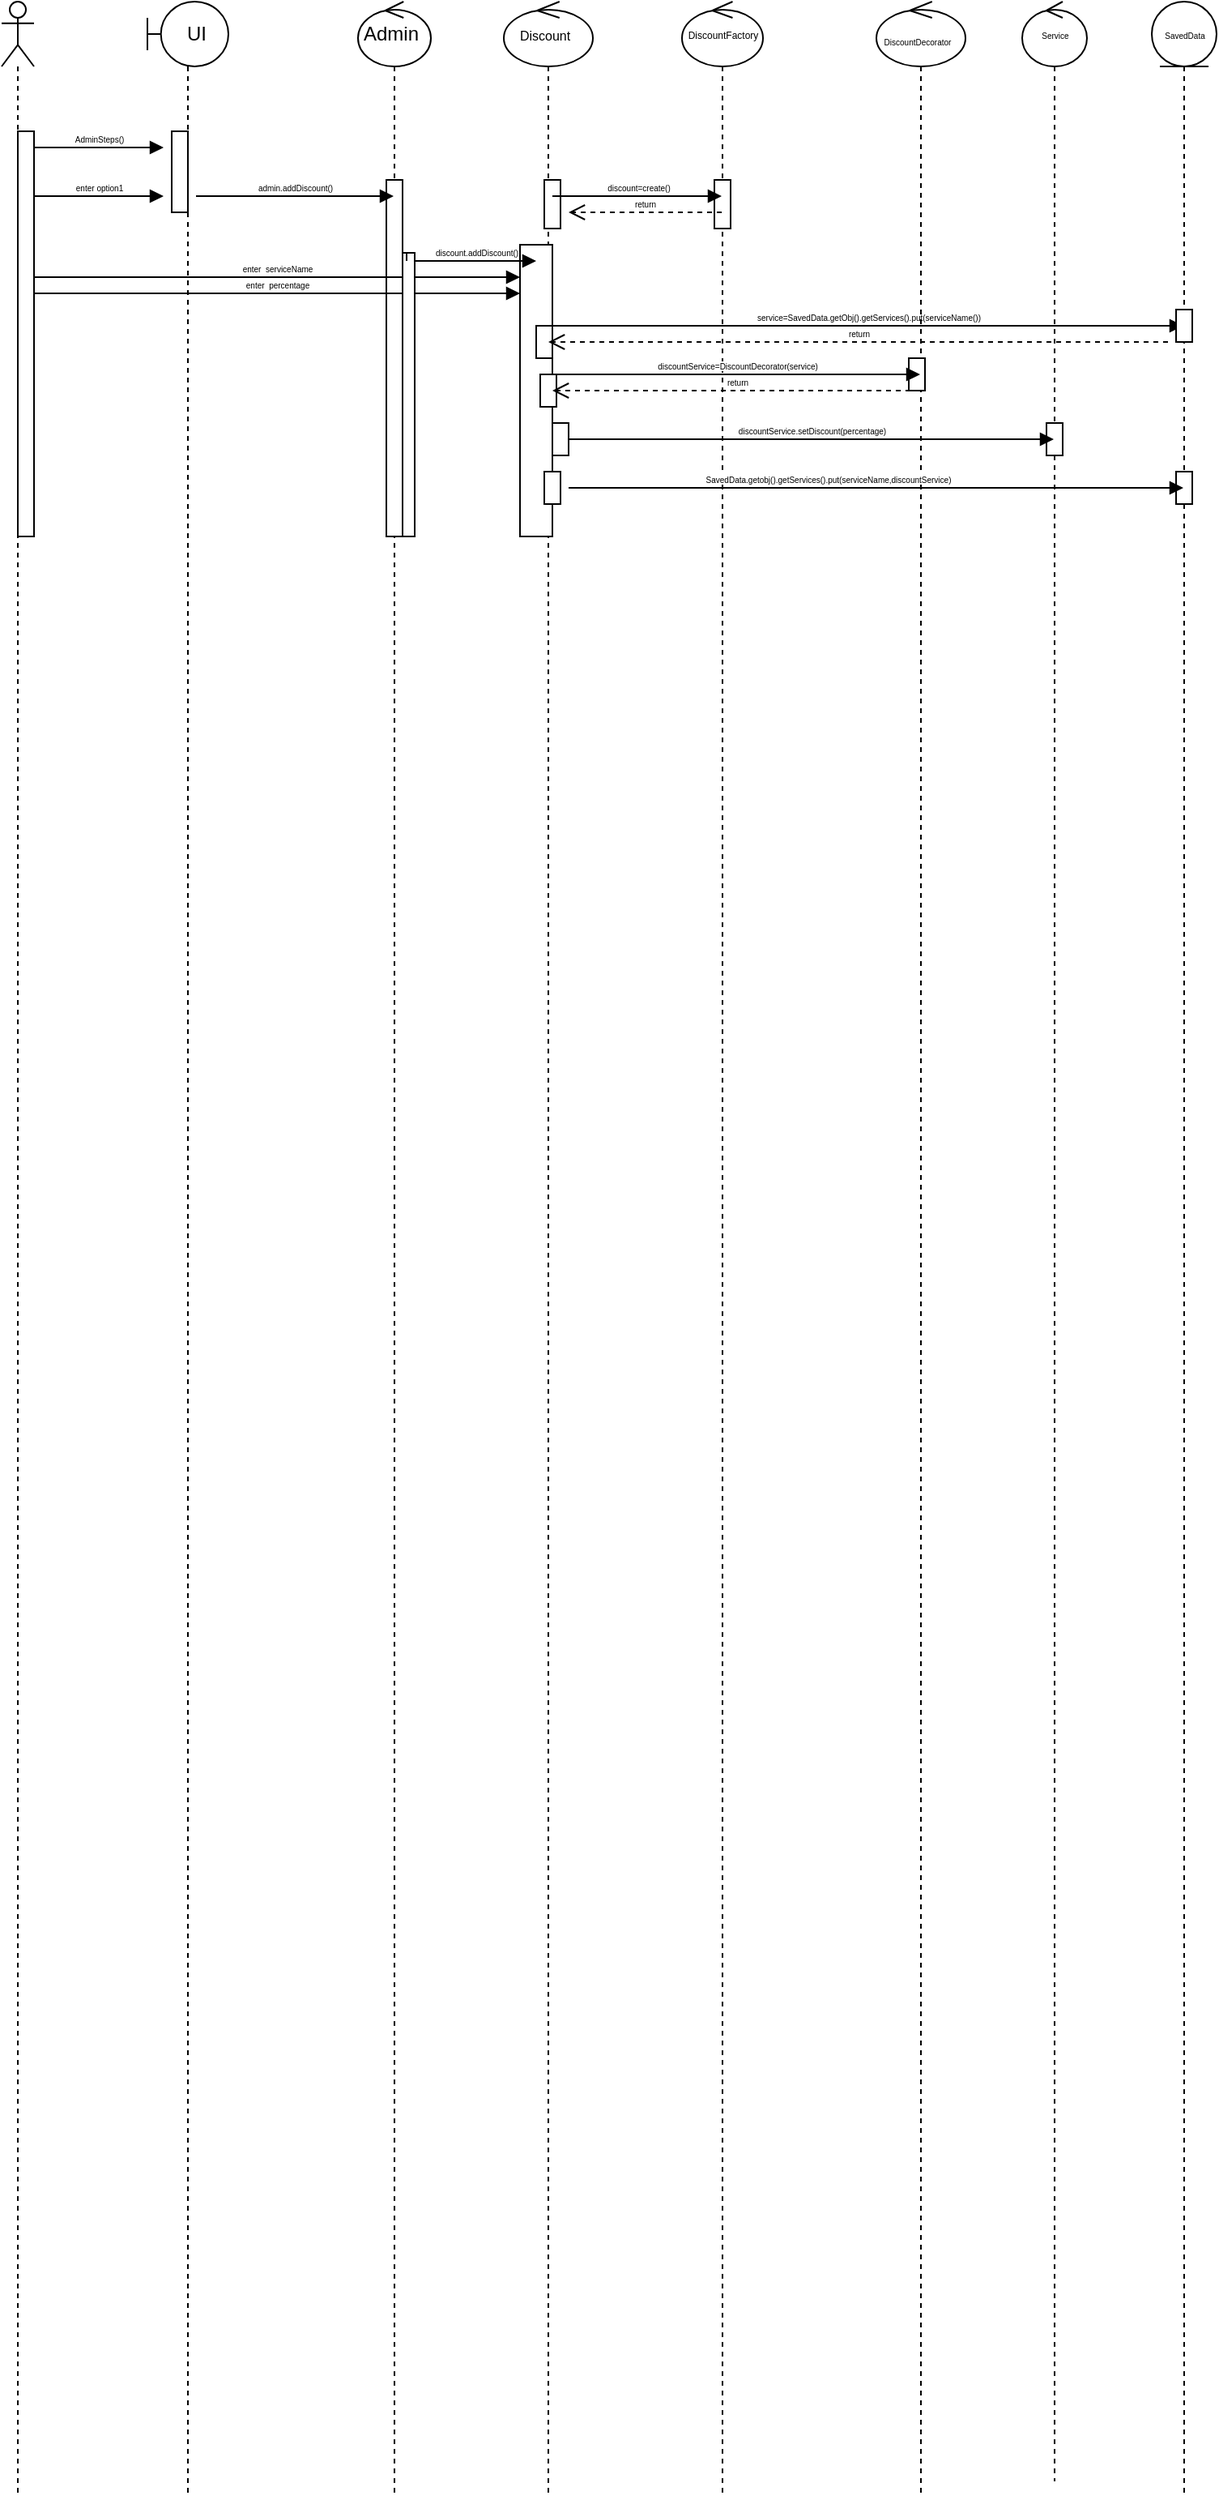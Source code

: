 <mxfile version="18.0.1" type="device"><diagram id="2ON0yIetBt0lisoH9jAU" name="Page-1"><mxGraphModel dx="1738" dy="1180" grid="1" gridSize="10" guides="1" tooltips="1" connect="1" arrows="1" fold="1" page="1" pageScale="1" pageWidth="850" pageHeight="1100" math="0" shadow="0"><root><mxCell id="0"/><mxCell id="1" parent="0"/><mxCell id="2uah2tXcJ-JXFd2VryJk-1" value="" style="shape=umlLifeline;participant=umlActor;perimeter=lifelinePerimeter;whiteSpace=wrap;html=1;container=1;collapsible=0;recursiveResize=0;verticalAlign=top;spacingTop=36;outlineConnect=0;" parent="1" vertex="1"><mxGeometry x="90" y="80" width="20" height="1540" as="geometry"/></mxCell><mxCell id="2uah2tXcJ-JXFd2VryJk-33" value="" style="html=1;points=[];perimeter=orthogonalPerimeter;fontSize=5;" parent="2uah2tXcJ-JXFd2VryJk-1" vertex="1"><mxGeometry x="10" y="80" width="10" height="250" as="geometry"/></mxCell><mxCell id="2uah2tXcJ-JXFd2VryJk-2" value="" style="shape=umlLifeline;participant=umlBoundary;perimeter=lifelinePerimeter;whiteSpace=wrap;html=1;container=1;collapsible=0;recursiveResize=0;verticalAlign=top;spacingTop=36;outlineConnect=0;" parent="1" vertex="1"><mxGeometry x="180" y="80" width="50" height="1540" as="geometry"/></mxCell><mxCell id="2uah2tXcJ-JXFd2VryJk-11" value="UI" style="text;html=1;align=center;verticalAlign=middle;resizable=0;points=[];autosize=1;strokeColor=none;fillColor=none;" parent="2uah2tXcJ-JXFd2VryJk-2" vertex="1"><mxGeometry x="15" y="10" width="30" height="20" as="geometry"/></mxCell><mxCell id="2uah2tXcJ-JXFd2VryJk-34" value="" style="html=1;points=[];perimeter=orthogonalPerimeter;fontSize=5;" parent="2uah2tXcJ-JXFd2VryJk-2" vertex="1"><mxGeometry x="15" y="80" width="10" height="50" as="geometry"/></mxCell><mxCell id="2uah2tXcJ-JXFd2VryJk-4" value="" style="shape=umlLifeline;participant=umlControl;perimeter=lifelinePerimeter;whiteSpace=wrap;html=1;container=1;collapsible=0;recursiveResize=0;verticalAlign=top;spacingTop=36;outlineConnect=0;" parent="1" vertex="1"><mxGeometry x="310" y="80" width="45" height="1540" as="geometry"/></mxCell><mxCell id="2uah2tXcJ-JXFd2VryJk-12" value="Admin" style="text;html=1;align=center;verticalAlign=middle;resizable=0;points=[];autosize=1;strokeColor=none;fillColor=none;" parent="2uah2tXcJ-JXFd2VryJk-4" vertex="1"><mxGeometry x="-5" y="10" width="50" height="20" as="geometry"/></mxCell><mxCell id="2uah2tXcJ-JXFd2VryJk-35" value="" style="html=1;points=[];perimeter=orthogonalPerimeter;fontSize=5;" parent="2uah2tXcJ-JXFd2VryJk-4" vertex="1"><mxGeometry x="17.5" y="110" width="10" height="220" as="geometry"/></mxCell><mxCell id="2uah2tXcJ-JXFd2VryJk-6" value="" style="shape=umlLifeline;participant=umlControl;perimeter=lifelinePerimeter;whiteSpace=wrap;html=1;container=1;collapsible=0;recursiveResize=0;verticalAlign=top;spacingTop=36;outlineConnect=0;" parent="1" vertex="1"><mxGeometry x="400" y="80" width="55" height="1540" as="geometry"/></mxCell><mxCell id="2uah2tXcJ-JXFd2VryJk-13" value="&lt;font style=&quot;font-size: 8px;&quot;&gt;Discount&lt;/font&gt;" style="text;html=1;align=center;verticalAlign=middle;resizable=0;points=[];autosize=1;strokeColor=none;fillColor=none;" parent="2uah2tXcJ-JXFd2VryJk-6" vertex="1"><mxGeometry y="10" width="50" height="20" as="geometry"/></mxCell><mxCell id="2uah2tXcJ-JXFd2VryJk-27" value="service=SavedData.getObj().getServices().put(serviceName())" style="html=1;verticalAlign=bottom;endArrow=block;rounded=0;fontSize=5;" parent="2uah2tXcJ-JXFd2VryJk-6" target="2uah2tXcJ-JXFd2VryJk-8" edge="1"><mxGeometry width="80" relative="1" as="geometry"><mxPoint x="30" y="200" as="sourcePoint"/><mxPoint x="110" y="200" as="targetPoint"/></mxGeometry></mxCell><mxCell id="2uah2tXcJ-JXFd2VryJk-36" value="" style="html=1;points=[];perimeter=orthogonalPerimeter;fontSize=5;" parent="2uah2tXcJ-JXFd2VryJk-6" vertex="1"><mxGeometry x="25" y="110" width="10" height="30" as="geometry"/></mxCell><mxCell id="2uah2tXcJ-JXFd2VryJk-39" value="" style="html=1;points=[];perimeter=orthogonalPerimeter;fontSize=5;" parent="2uah2tXcJ-JXFd2VryJk-6" vertex="1"><mxGeometry x="10" y="150" width="20" height="180" as="geometry"/></mxCell><mxCell id="2uah2tXcJ-JXFd2VryJk-40" value="" style="html=1;points=[];perimeter=orthogonalPerimeter;fontSize=5;" parent="2uah2tXcJ-JXFd2VryJk-6" vertex="1"><mxGeometry x="20" y="200" width="10" height="20" as="geometry"/></mxCell><mxCell id="2uah2tXcJ-JXFd2VryJk-42" value="" style="html=1;points=[];perimeter=orthogonalPerimeter;fontSize=5;" parent="2uah2tXcJ-JXFd2VryJk-6" vertex="1"><mxGeometry x="22.5" y="230" width="10" height="20" as="geometry"/></mxCell><mxCell id="2uah2tXcJ-JXFd2VryJk-44" value="" style="html=1;points=[];perimeter=orthogonalPerimeter;fontSize=5;" parent="2uah2tXcJ-JXFd2VryJk-6" vertex="1"><mxGeometry x="30" y="260" width="10" height="20" as="geometry"/></mxCell><mxCell id="2uah2tXcJ-JXFd2VryJk-46" value="" style="html=1;points=[];perimeter=orthogonalPerimeter;fontSize=5;" parent="2uah2tXcJ-JXFd2VryJk-6" vertex="1"><mxGeometry x="25" y="290" width="10" height="20" as="geometry"/></mxCell><mxCell id="2uah2tXcJ-JXFd2VryJk-8" value="" style="shape=umlLifeline;participant=umlEntity;perimeter=lifelinePerimeter;whiteSpace=wrap;html=1;container=1;collapsible=0;recursiveResize=0;verticalAlign=top;spacingTop=36;outlineConnect=0;" parent="1" vertex="1"><mxGeometry x="800" y="80" width="40" height="1540" as="geometry"/></mxCell><mxCell id="2uah2tXcJ-JXFd2VryJk-18" value="SavedData" style="text;html=1;align=center;verticalAlign=middle;resizable=0;points=[];autosize=1;strokeColor=none;fillColor=none;fontSize=5;" parent="2uah2tXcJ-JXFd2VryJk-8" vertex="1"><mxGeometry y="15" width="40" height="10" as="geometry"/></mxCell><mxCell id="2uah2tXcJ-JXFd2VryJk-41" value="" style="html=1;points=[];perimeter=orthogonalPerimeter;fontSize=5;" parent="2uah2tXcJ-JXFd2VryJk-8" vertex="1"><mxGeometry x="15" y="190" width="10" height="20" as="geometry"/></mxCell><mxCell id="2uah2tXcJ-JXFd2VryJk-47" value="" style="html=1;points=[];perimeter=orthogonalPerimeter;fontSize=5;" parent="2uah2tXcJ-JXFd2VryJk-8" vertex="1"><mxGeometry x="15" y="290" width="10" height="20" as="geometry"/></mxCell><mxCell id="2uah2tXcJ-JXFd2VryJk-9" value="" style="shape=umlLifeline;participant=umlControl;perimeter=lifelinePerimeter;whiteSpace=wrap;html=1;container=1;collapsible=0;recursiveResize=0;verticalAlign=top;spacingTop=36;outlineConnect=0;" parent="1" vertex="1"><mxGeometry x="510" y="80" width="50" height="1540" as="geometry"/></mxCell><mxCell id="2uah2tXcJ-JXFd2VryJk-14" value="&lt;font style=&quot;font-size: 6px;&quot;&gt;DiscountFactory&lt;/font&gt;" style="text;html=1;align=center;verticalAlign=middle;resizable=0;points=[];autosize=1;strokeColor=none;fillColor=none;fontSize=8;" parent="2uah2tXcJ-JXFd2VryJk-9" vertex="1"><mxGeometry x="-5" y="10" width="60" height="20" as="geometry"/></mxCell><mxCell id="2uah2tXcJ-JXFd2VryJk-37" value="" style="html=1;points=[];perimeter=orthogonalPerimeter;fontSize=5;" parent="2uah2tXcJ-JXFd2VryJk-9" vertex="1"><mxGeometry x="20" y="110" width="10" height="30" as="geometry"/></mxCell><mxCell id="2uah2tXcJ-JXFd2VryJk-10" value="" style="shape=umlLifeline;participant=umlControl;perimeter=lifelinePerimeter;whiteSpace=wrap;html=1;container=1;collapsible=0;recursiveResize=0;verticalAlign=top;spacingTop=36;outlineConnect=0;" parent="1" vertex="1"><mxGeometry x="630" y="80" width="55" height="1540" as="geometry"/></mxCell><mxCell id="2uah2tXcJ-JXFd2VryJk-15" value="&lt;font style=&quot;font-size: 5px;&quot;&gt;DiscountDecorator&lt;/font&gt;" style="text;html=1;align=center;verticalAlign=middle;resizable=0;points=[];autosize=1;strokeColor=none;fillColor=none;fontSize=6;" parent="2uah2tXcJ-JXFd2VryJk-10" vertex="1"><mxGeometry x="-5" y="20" width="60" height="10" as="geometry"/></mxCell><mxCell id="2uah2tXcJ-JXFd2VryJk-28" value="return" style="html=1;verticalAlign=bottom;endArrow=open;dashed=1;endSize=8;rounded=0;fontSize=5;" parent="2uah2tXcJ-JXFd2VryJk-10" target="2uah2tXcJ-JXFd2VryJk-6" edge="1"><mxGeometry relative="1" as="geometry"><mxPoint x="180" y="210" as="sourcePoint"/><mxPoint x="-170" y="210" as="targetPoint"/></mxGeometry></mxCell><mxCell id="2uah2tXcJ-JXFd2VryJk-43" value="" style="html=1;points=[];perimeter=orthogonalPerimeter;fontSize=5;" parent="2uah2tXcJ-JXFd2VryJk-10" vertex="1"><mxGeometry x="20" y="220" width="10" height="20" as="geometry"/></mxCell><mxCell id="2uah2tXcJ-JXFd2VryJk-16" value="" style="shape=umlLifeline;participant=umlControl;perimeter=lifelinePerimeter;whiteSpace=wrap;html=1;container=1;collapsible=0;recursiveResize=0;verticalAlign=top;spacingTop=36;outlineConnect=0;fontSize=5;" parent="1" vertex="1"><mxGeometry x="720" y="80" width="40" height="1530" as="geometry"/></mxCell><mxCell id="2uah2tXcJ-JXFd2VryJk-17" value="Service" style="text;html=1;align=center;verticalAlign=middle;resizable=0;points=[];autosize=1;strokeColor=none;fillColor=none;fontSize=5;" parent="2uah2tXcJ-JXFd2VryJk-16" vertex="1"><mxGeometry x="5" y="15" width="30" height="10" as="geometry"/></mxCell><mxCell id="2uah2tXcJ-JXFd2VryJk-45" value="" style="html=1;points=[];perimeter=orthogonalPerimeter;fontSize=5;" parent="2uah2tXcJ-JXFd2VryJk-16" vertex="1"><mxGeometry x="15" y="260" width="10" height="20" as="geometry"/></mxCell><mxCell id="2uah2tXcJ-JXFd2VryJk-19" value="AdminSteps()" style="html=1;verticalAlign=bottom;endArrow=block;rounded=0;fontSize=5;" parent="1" edge="1"><mxGeometry width="80" relative="1" as="geometry"><mxPoint x="110" y="170" as="sourcePoint"/><mxPoint x="190" y="170" as="targetPoint"/></mxGeometry></mxCell><mxCell id="2uah2tXcJ-JXFd2VryJk-20" value="enter option1" style="html=1;verticalAlign=bottom;endArrow=block;rounded=0;fontSize=5;" parent="1" edge="1"><mxGeometry width="80" relative="1" as="geometry"><mxPoint x="110" y="200" as="sourcePoint"/><mxPoint x="190" y="200" as="targetPoint"/></mxGeometry></mxCell><mxCell id="2uah2tXcJ-JXFd2VryJk-21" value="admin.addDiscount()" style="html=1;verticalAlign=bottom;endArrow=block;rounded=0;fontSize=5;" parent="1" target="2uah2tXcJ-JXFd2VryJk-4" edge="1"><mxGeometry width="80" relative="1" as="geometry"><mxPoint x="210" y="200" as="sourcePoint"/><mxPoint x="290" y="200" as="targetPoint"/></mxGeometry></mxCell><mxCell id="2uah2tXcJ-JXFd2VryJk-22" value="discount=create()" style="html=1;verticalAlign=bottom;endArrow=block;rounded=0;fontSize=5;" parent="1" target="2uah2tXcJ-JXFd2VryJk-9" edge="1"><mxGeometry width="80" relative="1" as="geometry"><mxPoint x="430" y="200" as="sourcePoint"/><mxPoint x="510" y="200" as="targetPoint"/></mxGeometry></mxCell><mxCell id="2uah2tXcJ-JXFd2VryJk-23" value="return" style="html=1;verticalAlign=bottom;endArrow=open;dashed=1;endSize=8;rounded=0;fontSize=5;" parent="1" source="2uah2tXcJ-JXFd2VryJk-9" edge="1"><mxGeometry relative="1" as="geometry"><mxPoint x="520" y="210" as="sourcePoint"/><mxPoint x="440" y="210" as="targetPoint"/></mxGeometry></mxCell><mxCell id="2uah2tXcJ-JXFd2VryJk-24" value="discount.addDiscount()" style="html=1;verticalAlign=bottom;endArrow=block;rounded=0;fontSize=5;startArrow=none;" parent="1" source="2uah2tXcJ-JXFd2VryJk-38" edge="1"><mxGeometry width="80" relative="1" as="geometry"><mxPoint x="340" y="240" as="sourcePoint"/><mxPoint x="420" y="240" as="targetPoint"/></mxGeometry></mxCell><mxCell id="2uah2tXcJ-JXFd2VryJk-25" value="enter&amp;nbsp; serviceName" style="html=1;verticalAlign=bottom;endArrow=block;rounded=0;fontSize=5;" parent="1" edge="1"><mxGeometry width="80" relative="1" as="geometry"><mxPoint x="110" y="250" as="sourcePoint"/><mxPoint x="410" y="250" as="targetPoint"/></mxGeometry></mxCell><mxCell id="2uah2tXcJ-JXFd2VryJk-26" value="enter&amp;nbsp; percentage" style="html=1;verticalAlign=bottom;endArrow=block;rounded=0;fontSize=5;" parent="1" edge="1"><mxGeometry width="80" relative="1" as="geometry"><mxPoint x="110" y="260.0" as="sourcePoint"/><mxPoint x="410" y="260.0" as="targetPoint"/></mxGeometry></mxCell><mxCell id="2uah2tXcJ-JXFd2VryJk-29" value="discountService=DiscountDecorator(service)" style="html=1;verticalAlign=bottom;endArrow=block;rounded=0;fontSize=5;" parent="1" target="2uah2tXcJ-JXFd2VryJk-10" edge="1"><mxGeometry width="80" relative="1" as="geometry"><mxPoint x="430" y="310" as="sourcePoint"/><mxPoint x="510" y="310" as="targetPoint"/></mxGeometry></mxCell><mxCell id="2uah2tXcJ-JXFd2VryJk-30" value="return" style="html=1;verticalAlign=bottom;endArrow=open;dashed=1;endSize=8;rounded=0;fontSize=5;" parent="1" source="2uah2tXcJ-JXFd2VryJk-10" edge="1"><mxGeometry relative="1" as="geometry"><mxPoint x="640" y="320" as="sourcePoint"/><mxPoint x="430" y="320" as="targetPoint"/></mxGeometry></mxCell><mxCell id="2uah2tXcJ-JXFd2VryJk-31" value="discountService.setDiscount(percentage)" style="html=1;verticalAlign=bottom;endArrow=block;rounded=0;fontSize=5;" parent="1" target="2uah2tXcJ-JXFd2VryJk-16" edge="1"><mxGeometry width="80" relative="1" as="geometry"><mxPoint x="440" y="350" as="sourcePoint"/><mxPoint x="710" y="350" as="targetPoint"/></mxGeometry></mxCell><mxCell id="2uah2tXcJ-JXFd2VryJk-32" value="SavedData.getobj().getServices().put(serviceName,discountService)" style="html=1;verticalAlign=bottom;endArrow=block;rounded=0;fontSize=5;" parent="1" target="2uah2tXcJ-JXFd2VryJk-8" edge="1"><mxGeometry x="-0.157" width="80" relative="1" as="geometry"><mxPoint x="440" y="380" as="sourcePoint"/><mxPoint x="780" y="380" as="targetPoint"/><mxPoint as="offset"/></mxGeometry></mxCell><mxCell id="2uah2tXcJ-JXFd2VryJk-38" value="" style="html=1;points=[];perimeter=orthogonalPerimeter;fontSize=5;" parent="1" vertex="1"><mxGeometry x="337.5" y="235" width="7.5" height="175" as="geometry"/></mxCell><mxCell id="2uah2tXcJ-JXFd2VryJk-48" value="" style="html=1;verticalAlign=bottom;endArrow=none;rounded=0;fontSize=5;" parent="1" target="2uah2tXcJ-JXFd2VryJk-38" edge="1"><mxGeometry width="80" relative="1" as="geometry"><mxPoint x="340" y="240" as="sourcePoint"/><mxPoint x="420" y="240" as="targetPoint"/></mxGeometry></mxCell></root></mxGraphModel></diagram></mxfile>